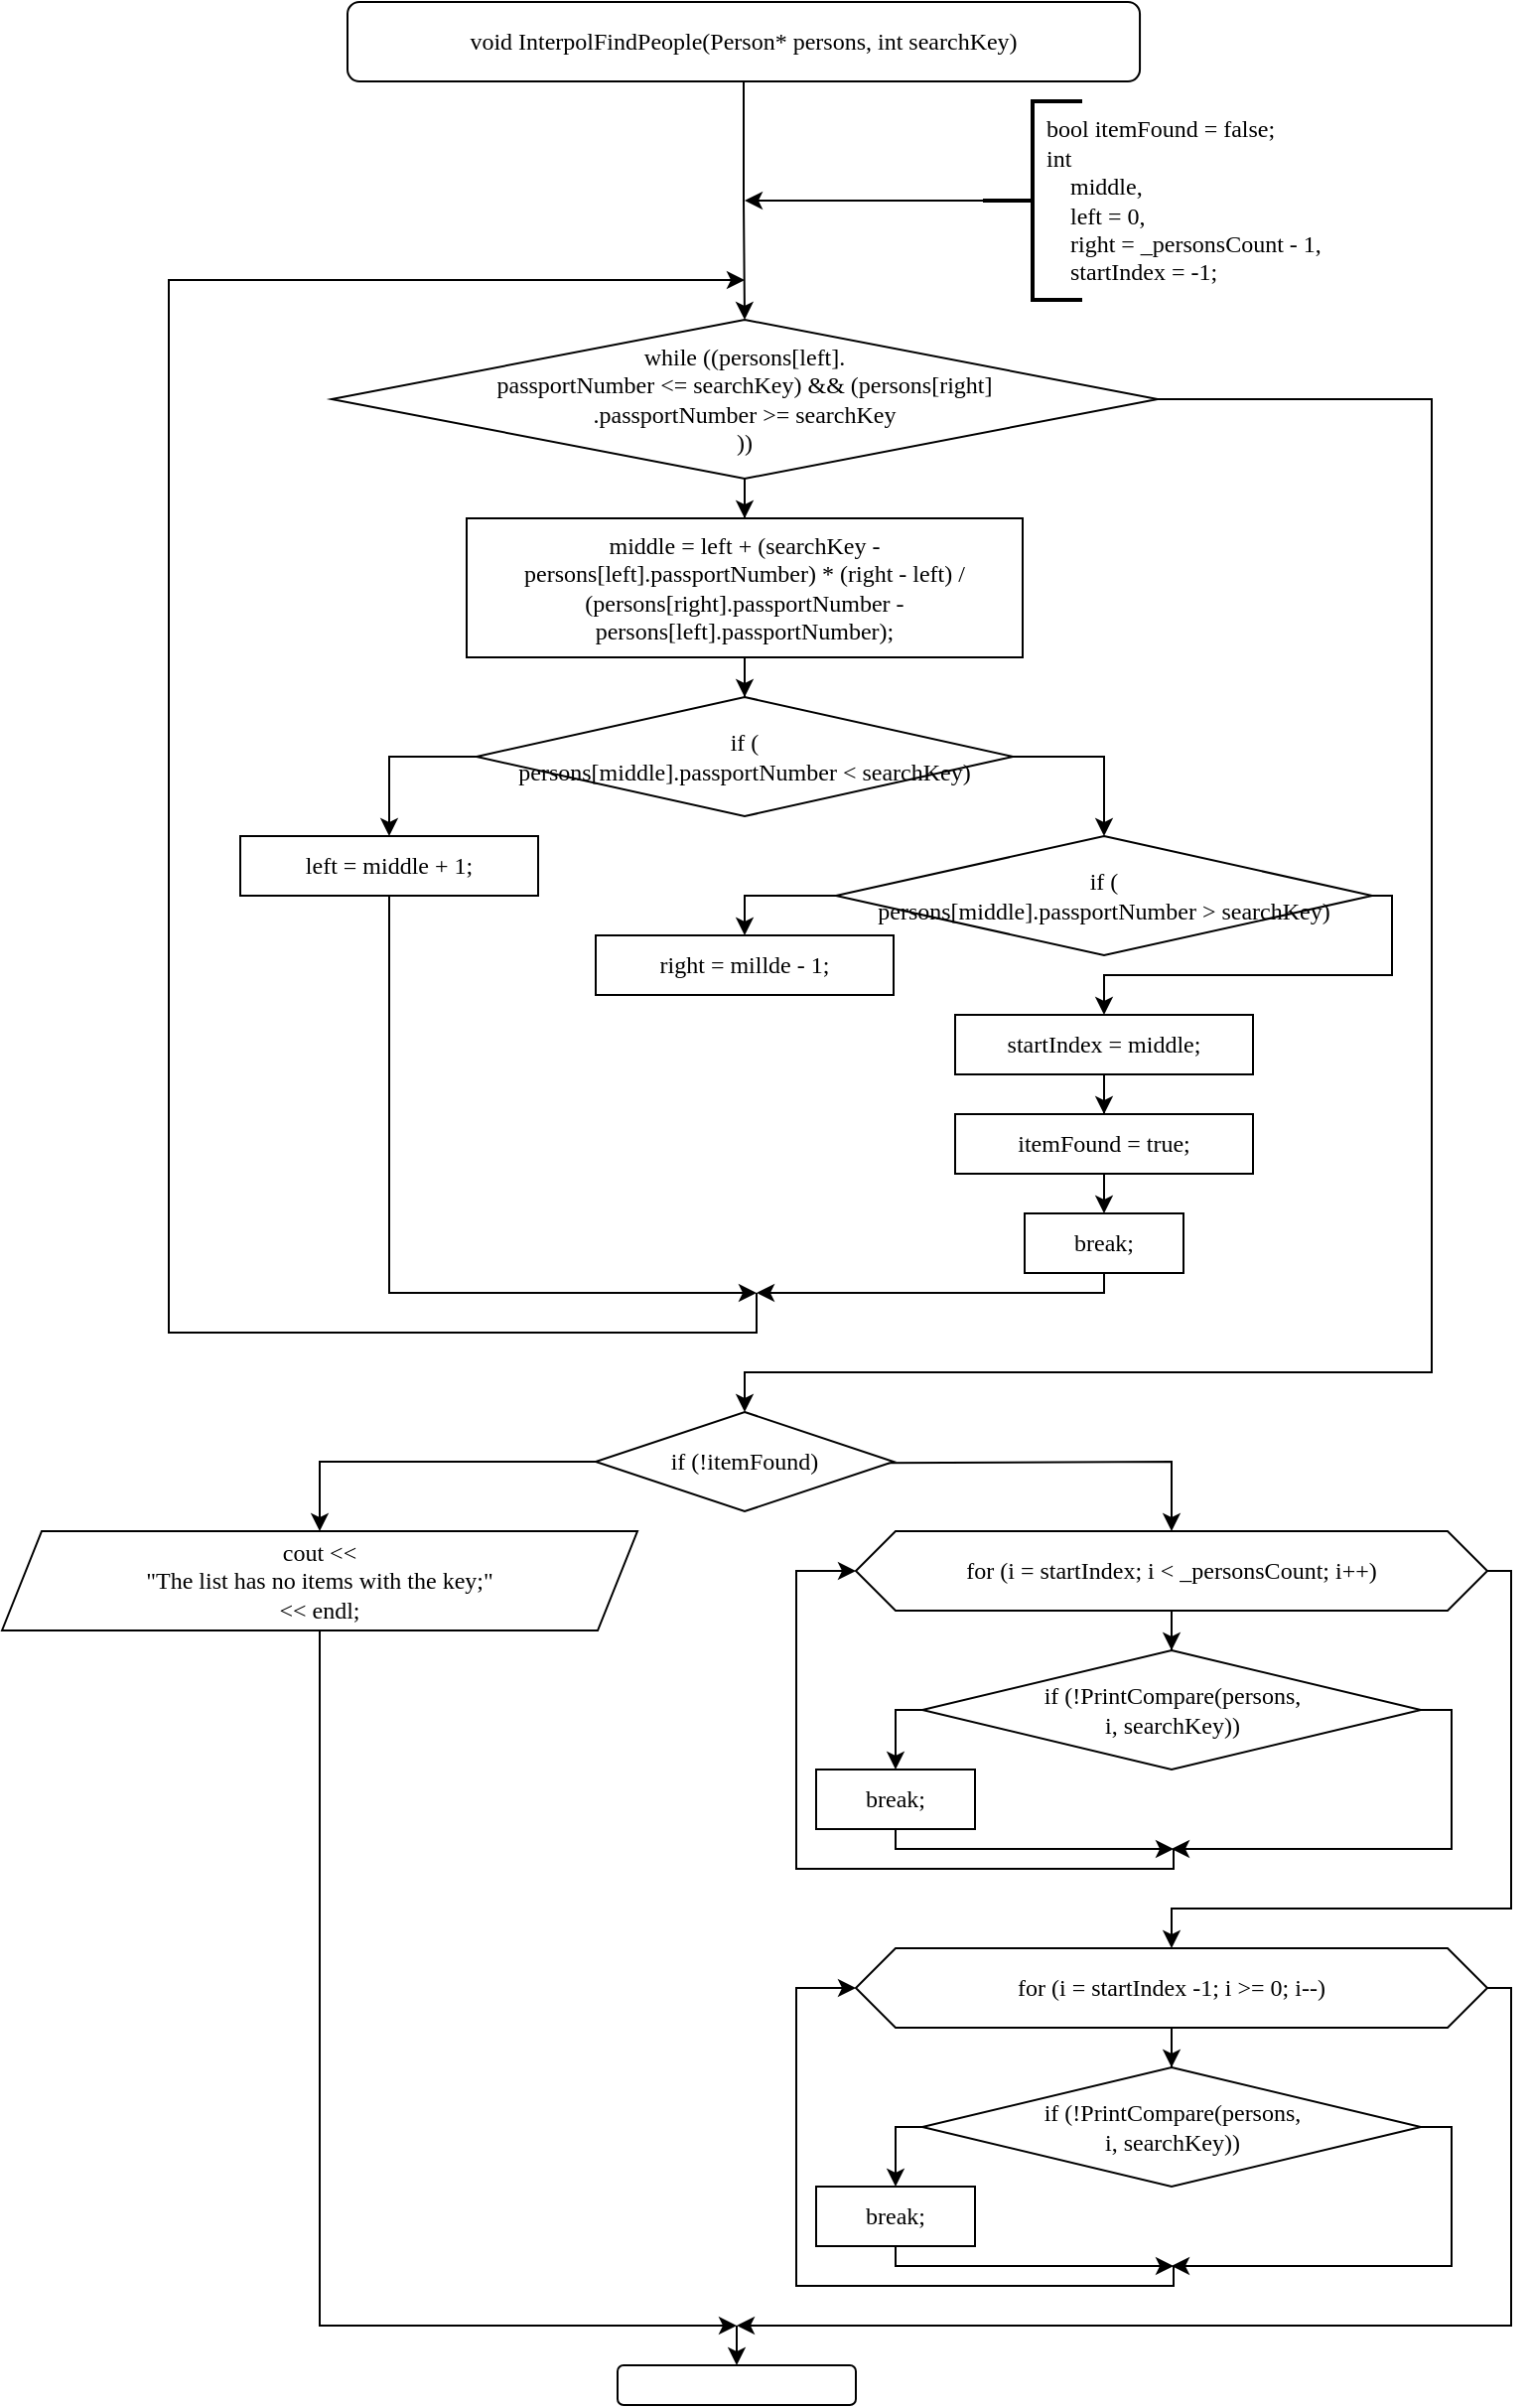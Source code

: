 <mxfile version="14.1.8" type="device"><diagram id="cBLXuPRaOCkXHlcunzSP" name="Страница 1"><mxGraphModel dx="1185" dy="693" grid="1" gridSize="10" guides="1" tooltips="1" connect="1" arrows="1" fold="1" page="1" pageScale="1" pageWidth="827" pageHeight="1169" math="0" shadow="0"><root><mxCell id="0"/><mxCell id="1" parent="0"/><mxCell id="CN5IiLnXMWXFR-YX5IBg-7" style="edgeStyle=orthogonalEdgeStyle;rounded=0;orthogonalLoop=1;jettySize=auto;html=1;entryX=0.5;entryY=0;entryDx=0;entryDy=0;fontFamily=Consolas;" edge="1" parent="1" source="CN5IiLnXMWXFR-YX5IBg-1" target="CN5IiLnXMWXFR-YX5IBg-6"><mxGeometry relative="1" as="geometry"/></mxCell><mxCell id="CN5IiLnXMWXFR-YX5IBg-1" value="void InterpolFindPeople(Person* persons, int searchKey)" style="rounded=1;whiteSpace=wrap;html=1;fontFamily=Consolas;" vertex="1" parent="1"><mxGeometry x="214" y="40" width="399.03" height="40" as="geometry"/></mxCell><mxCell id="CN5IiLnXMWXFR-YX5IBg-61" style="edgeStyle=orthogonalEdgeStyle;rounded=0;orthogonalLoop=1;jettySize=auto;html=1;fontFamily=Consolas;" edge="1" parent="1" source="CN5IiLnXMWXFR-YX5IBg-3"><mxGeometry relative="1" as="geometry"><mxPoint x="414" y="140" as="targetPoint"/></mxGeometry></mxCell><mxCell id="CN5IiLnXMWXFR-YX5IBg-3" value="" style="strokeWidth=2;html=1;shape=mxgraph.flowchart.annotation_2;align=left;labelPosition=right;pointerEvents=1;" vertex="1" parent="1"><mxGeometry x="534" y="90" width="50" height="100" as="geometry"/></mxCell><mxCell id="CN5IiLnXMWXFR-YX5IBg-4" value="&lt;div&gt;bool itemFound = false;&lt;/div&gt;&lt;div&gt;int&amp;nbsp;&lt;/div&gt;&lt;div&gt;&amp;nbsp; &amp;nbsp; middle,&lt;/div&gt;&lt;div&gt;&amp;nbsp; &amp;nbsp; left = 0,&lt;/div&gt;&lt;div&gt;&amp;nbsp; &amp;nbsp; right = _personsCount - 1,&lt;/div&gt;&lt;div&gt;&amp;nbsp; &amp;nbsp; startIndex = -1;&lt;/div&gt;" style="text;html=1;strokeColor=none;fillColor=none;align=left;verticalAlign=middle;whiteSpace=wrap;rounded=0;fontFamily=Consolas;" vertex="1" parent="1"><mxGeometry x="564" y="90" width="230" height="100" as="geometry"/></mxCell><mxCell id="CN5IiLnXMWXFR-YX5IBg-9" style="edgeStyle=orthogonalEdgeStyle;rounded=0;orthogonalLoop=1;jettySize=auto;html=1;fontFamily=Consolas;" edge="1" parent="1" source="CN5IiLnXMWXFR-YX5IBg-6" target="CN5IiLnXMWXFR-YX5IBg-8"><mxGeometry relative="1" as="geometry"/></mxCell><mxCell id="CN5IiLnXMWXFR-YX5IBg-32" style="edgeStyle=orthogonalEdgeStyle;rounded=0;orthogonalLoop=1;jettySize=auto;html=1;fontFamily=Consolas;entryX=0.5;entryY=0;entryDx=0;entryDy=0;" edge="1" parent="1" source="CN5IiLnXMWXFR-YX5IBg-6" target="CN5IiLnXMWXFR-YX5IBg-33"><mxGeometry relative="1" as="geometry"><mxPoint x="420" y="750" as="targetPoint"/><Array as="points"><mxPoint x="760" y="240"/><mxPoint x="760" y="730"/><mxPoint x="414" y="730"/></Array></mxGeometry></mxCell><mxCell id="CN5IiLnXMWXFR-YX5IBg-6" value="&lt;div&gt;while ((persons[left].&lt;/div&gt;&lt;div&gt;passportNumber &amp;lt;= searchKey) &amp;amp;&amp;amp; (persons[right]&lt;/div&gt;&lt;div&gt;.passportNumber &amp;gt;= searchKey&lt;/div&gt;&lt;div&gt;))&lt;/div&gt;" style="rhombus;whiteSpace=wrap;html=1;fontFamily=Consolas;align=center;" vertex="1" parent="1"><mxGeometry x="206" y="200" width="416" height="80" as="geometry"/></mxCell><mxCell id="CN5IiLnXMWXFR-YX5IBg-12" style="edgeStyle=orthogonalEdgeStyle;rounded=0;orthogonalLoop=1;jettySize=auto;html=1;entryX=0.5;entryY=0;entryDx=0;entryDy=0;fontFamily=Consolas;" edge="1" parent="1" source="CN5IiLnXMWXFR-YX5IBg-8" target="CN5IiLnXMWXFR-YX5IBg-11"><mxGeometry relative="1" as="geometry"/></mxCell><mxCell id="CN5IiLnXMWXFR-YX5IBg-8" value="middle = left + (searchKey - persons[left].passportNumber) * (right - left) / (persons[right].passportNumber - persons[left].passportNumber);" style="rounded=0;whiteSpace=wrap;html=1;fontFamily=Consolas;align=center;" vertex="1" parent="1"><mxGeometry x="274" y="300" width="280" height="70" as="geometry"/></mxCell><mxCell id="CN5IiLnXMWXFR-YX5IBg-15" style="edgeStyle=orthogonalEdgeStyle;rounded=0;orthogonalLoop=1;jettySize=auto;html=1;entryX=0.5;entryY=0;entryDx=0;entryDy=0;fontFamily=Consolas;" edge="1" parent="1" source="CN5IiLnXMWXFR-YX5IBg-11" target="CN5IiLnXMWXFR-YX5IBg-14"><mxGeometry relative="1" as="geometry"><Array as="points"><mxPoint x="235" y="420"/></Array></mxGeometry></mxCell><mxCell id="CN5IiLnXMWXFR-YX5IBg-17" style="edgeStyle=orthogonalEdgeStyle;rounded=0;orthogonalLoop=1;jettySize=auto;html=1;entryX=0.5;entryY=0;entryDx=0;entryDy=0;fontFamily=Consolas;" edge="1" parent="1" source="CN5IiLnXMWXFR-YX5IBg-11" target="CN5IiLnXMWXFR-YX5IBg-16"><mxGeometry relative="1" as="geometry"><Array as="points"><mxPoint x="595" y="420"/></Array></mxGeometry></mxCell><mxCell id="CN5IiLnXMWXFR-YX5IBg-11" value="if (&lt;br&gt;persons[middle].passportNumber &amp;lt; searchKey)" style="rhombus;whiteSpace=wrap;html=1;fontFamily=Consolas;align=center;" vertex="1" parent="1"><mxGeometry x="279" y="390" width="270" height="60" as="geometry"/></mxCell><mxCell id="CN5IiLnXMWXFR-YX5IBg-30" style="edgeStyle=orthogonalEdgeStyle;rounded=0;orthogonalLoop=1;jettySize=auto;html=1;fontFamily=Consolas;" edge="1" parent="1" source="CN5IiLnXMWXFR-YX5IBg-14"><mxGeometry relative="1" as="geometry"><mxPoint x="420" y="690" as="targetPoint"/><Array as="points"><mxPoint x="235" y="690"/></Array></mxGeometry></mxCell><mxCell id="CN5IiLnXMWXFR-YX5IBg-14" value="left = middle + 1;" style="rounded=0;whiteSpace=wrap;html=1;fontFamily=Consolas;align=center;" vertex="1" parent="1"><mxGeometry x="160" y="460" width="150" height="30" as="geometry"/></mxCell><mxCell id="CN5IiLnXMWXFR-YX5IBg-20" style="edgeStyle=orthogonalEdgeStyle;rounded=0;orthogonalLoop=1;jettySize=auto;html=1;fontFamily=Consolas;" edge="1" parent="1" source="CN5IiLnXMWXFR-YX5IBg-16" target="CN5IiLnXMWXFR-YX5IBg-19"><mxGeometry relative="1" as="geometry"><Array as="points"><mxPoint x="595" y="490"/><mxPoint x="414" y="490"/></Array></mxGeometry></mxCell><mxCell id="CN5IiLnXMWXFR-YX5IBg-21" style="edgeStyle=orthogonalEdgeStyle;rounded=0;orthogonalLoop=1;jettySize=auto;html=1;fontFamily=Consolas;entryX=0.5;entryY=0;entryDx=0;entryDy=0;" edge="1" parent="1" source="CN5IiLnXMWXFR-YX5IBg-16" target="CN5IiLnXMWXFR-YX5IBg-22"><mxGeometry relative="1" as="geometry"><mxPoint x="595" y="550" as="targetPoint"/><Array as="points"><mxPoint x="740" y="490"/><mxPoint x="740" y="530"/><mxPoint x="595" y="530"/></Array></mxGeometry></mxCell><mxCell id="CN5IiLnXMWXFR-YX5IBg-16" value="if (&lt;br&gt;persons[middle].passportNumber &amp;gt; searchKey)" style="rhombus;whiteSpace=wrap;html=1;fontFamily=Consolas;align=center;" vertex="1" parent="1"><mxGeometry x="460" y="460" width="270" height="60" as="geometry"/></mxCell><mxCell id="CN5IiLnXMWXFR-YX5IBg-19" value="right = millde - 1;" style="rounded=0;whiteSpace=wrap;html=1;fontFamily=Consolas;align=center;" vertex="1" parent="1"><mxGeometry x="339" y="510" width="150" height="30" as="geometry"/></mxCell><mxCell id="CN5IiLnXMWXFR-YX5IBg-24" style="edgeStyle=orthogonalEdgeStyle;rounded=0;orthogonalLoop=1;jettySize=auto;html=1;entryX=0.5;entryY=0;entryDx=0;entryDy=0;fontFamily=Consolas;" edge="1" parent="1" source="CN5IiLnXMWXFR-YX5IBg-22" target="CN5IiLnXMWXFR-YX5IBg-23"><mxGeometry relative="1" as="geometry"/></mxCell><mxCell id="CN5IiLnXMWXFR-YX5IBg-22" value="startIndex = middle;" style="rounded=0;whiteSpace=wrap;html=1;fontFamily=Consolas;align=center;" vertex="1" parent="1"><mxGeometry x="520" y="550" width="150" height="30" as="geometry"/></mxCell><mxCell id="CN5IiLnXMWXFR-YX5IBg-26" style="edgeStyle=orthogonalEdgeStyle;rounded=0;orthogonalLoop=1;jettySize=auto;html=1;entryX=0.5;entryY=0;entryDx=0;entryDy=0;fontFamily=Consolas;" edge="1" parent="1" source="CN5IiLnXMWXFR-YX5IBg-23"><mxGeometry relative="1" as="geometry"><mxPoint x="595" y="650" as="targetPoint"/></mxGeometry></mxCell><mxCell id="CN5IiLnXMWXFR-YX5IBg-23" value="itemFound = true;" style="rounded=0;whiteSpace=wrap;html=1;fontFamily=Consolas;align=center;" vertex="1" parent="1"><mxGeometry x="520" y="600" width="150" height="30" as="geometry"/></mxCell><mxCell id="CN5IiLnXMWXFR-YX5IBg-29" style="edgeStyle=orthogonalEdgeStyle;rounded=0;orthogonalLoop=1;jettySize=auto;html=1;fontFamily=Consolas;" edge="1" parent="1" source="CN5IiLnXMWXFR-YX5IBg-28"><mxGeometry relative="1" as="geometry"><mxPoint x="420" y="690" as="targetPoint"/><Array as="points"><mxPoint x="595" y="690"/></Array></mxGeometry></mxCell><mxCell id="CN5IiLnXMWXFR-YX5IBg-28" value="break;" style="rounded=0;whiteSpace=wrap;html=1;fontFamily=Consolas;align=center;" vertex="1" parent="1"><mxGeometry x="555" y="650" width="80" height="30" as="geometry"/></mxCell><mxCell id="CN5IiLnXMWXFR-YX5IBg-31" value="" style="endArrow=classic;html=1;fontFamily=Consolas;edgeStyle=orthogonalEdgeStyle;arcSize=0;" edge="1" parent="1"><mxGeometry width="50" height="50" relative="1" as="geometry"><mxPoint x="420" y="690" as="sourcePoint"/><mxPoint x="414" y="180" as="targetPoint"/><Array as="points"><mxPoint x="420" y="710"/><mxPoint x="124" y="710"/><mxPoint x="124" y="180"/></Array></mxGeometry></mxCell><mxCell id="CN5IiLnXMWXFR-YX5IBg-36" style="edgeStyle=orthogonalEdgeStyle;rounded=0;orthogonalLoop=1;jettySize=auto;html=1;fontFamily=Consolas;exitX=0;exitY=0.5;exitDx=0;exitDy=0;" edge="1" parent="1" source="CN5IiLnXMWXFR-YX5IBg-33" target="CN5IiLnXMWXFR-YX5IBg-35"><mxGeometry relative="1" as="geometry"><Array as="points"><mxPoint x="200" y="775"/></Array></mxGeometry></mxCell><mxCell id="CN5IiLnXMWXFR-YX5IBg-39" style="edgeStyle=orthogonalEdgeStyle;rounded=0;orthogonalLoop=1;jettySize=auto;html=1;entryX=0.5;entryY=0;entryDx=0;entryDy=0;fontFamily=Consolas;exitX=0.982;exitY=0.518;exitDx=0;exitDy=0;exitPerimeter=0;" edge="1" parent="1" source="CN5IiLnXMWXFR-YX5IBg-33" target="CN5IiLnXMWXFR-YX5IBg-37"><mxGeometry relative="1" as="geometry"><Array as="points"><mxPoint x="414" y="776"/><mxPoint x="629" y="775"/></Array></mxGeometry></mxCell><mxCell id="CN5IiLnXMWXFR-YX5IBg-33" value="if (!itemFound)" style="rhombus;whiteSpace=wrap;html=1;fontFamily=Consolas;align=center;" vertex="1" parent="1"><mxGeometry x="339" y="750" width="150" height="50" as="geometry"/></mxCell><mxCell id="CN5IiLnXMWXFR-YX5IBg-57" style="edgeStyle=orthogonalEdgeStyle;rounded=0;orthogonalLoop=1;jettySize=auto;html=1;fontFamily=Consolas;" edge="1" parent="1" source="CN5IiLnXMWXFR-YX5IBg-35"><mxGeometry relative="1" as="geometry"><mxPoint x="410" y="1210" as="targetPoint"/><Array as="points"><mxPoint x="200" y="1210"/></Array></mxGeometry></mxCell><mxCell id="CN5IiLnXMWXFR-YX5IBg-35" value="cout &amp;lt;&amp;lt; &lt;br&gt;&quot;The list has no items with the key;&quot; &lt;br&gt;&amp;lt;&amp;lt; endl;" style="shape=parallelogram;perimeter=parallelogramPerimeter;whiteSpace=wrap;html=1;fixedSize=1;fontFamily=Consolas;" vertex="1" parent="1"><mxGeometry x="40" y="810" width="320" height="50" as="geometry"/></mxCell><mxCell id="CN5IiLnXMWXFR-YX5IBg-41" style="edgeStyle=orthogonalEdgeStyle;rounded=0;orthogonalLoop=1;jettySize=auto;html=1;entryX=0.5;entryY=0;entryDx=0;entryDy=0;fontFamily=Consolas;" edge="1" parent="1" source="CN5IiLnXMWXFR-YX5IBg-37" target="CN5IiLnXMWXFR-YX5IBg-40"><mxGeometry relative="1" as="geometry"/></mxCell><mxCell id="CN5IiLnXMWXFR-YX5IBg-47" style="edgeStyle=orthogonalEdgeStyle;rounded=0;orthogonalLoop=1;jettySize=auto;html=1;fontFamily=Consolas;entryX=0.5;entryY=0;entryDx=0;entryDy=0;" edge="1" parent="1" source="CN5IiLnXMWXFR-YX5IBg-37" target="CN5IiLnXMWXFR-YX5IBg-50"><mxGeometry relative="1" as="geometry"><mxPoint x="629.0" y="1000" as="targetPoint"/><Array as="points"><mxPoint x="800" y="830"/><mxPoint x="800" y="1000"/><mxPoint x="629" y="1000"/></Array></mxGeometry></mxCell><mxCell id="CN5IiLnXMWXFR-YX5IBg-37" value="for (i = startIndex; i &amp;lt; _personsCount; i++)" style="shape=hexagon;perimeter=hexagonPerimeter2;whiteSpace=wrap;html=1;fixedSize=1;fontFamily=Consolas;" vertex="1" parent="1"><mxGeometry x="470" y="810" width="318" height="40" as="geometry"/></mxCell><mxCell id="CN5IiLnXMWXFR-YX5IBg-43" style="edgeStyle=orthogonalEdgeStyle;rounded=0;orthogonalLoop=1;jettySize=auto;html=1;entryX=0.5;entryY=0;entryDx=0;entryDy=0;fontFamily=Consolas;" edge="1" parent="1" source="CN5IiLnXMWXFR-YX5IBg-40" target="CN5IiLnXMWXFR-YX5IBg-42"><mxGeometry relative="1" as="geometry"><Array as="points"><mxPoint x="490" y="900"/></Array></mxGeometry></mxCell><mxCell id="CN5IiLnXMWXFR-YX5IBg-44" style="edgeStyle=orthogonalEdgeStyle;rounded=0;orthogonalLoop=1;jettySize=auto;html=1;fontFamily=Consolas;" edge="1" parent="1" source="CN5IiLnXMWXFR-YX5IBg-40"><mxGeometry relative="1" as="geometry"><mxPoint x="629" y="970" as="targetPoint"/><Array as="points"><mxPoint x="770" y="900"/><mxPoint x="770" y="970"/></Array></mxGeometry></mxCell><mxCell id="CN5IiLnXMWXFR-YX5IBg-40" value="if (!PrintCompare(persons, &lt;br&gt;i, searchKey))" style="rhombus;whiteSpace=wrap;html=1;fontFamily=Consolas;align=center;" vertex="1" parent="1"><mxGeometry x="503.5" y="870" width="251" height="60" as="geometry"/></mxCell><mxCell id="CN5IiLnXMWXFR-YX5IBg-45" style="edgeStyle=orthogonalEdgeStyle;rounded=0;orthogonalLoop=1;jettySize=auto;html=1;fontFamily=Consolas;" edge="1" parent="1" source="CN5IiLnXMWXFR-YX5IBg-42"><mxGeometry relative="1" as="geometry"><mxPoint x="630" y="970" as="targetPoint"/><Array as="points"><mxPoint x="490" y="970"/></Array></mxGeometry></mxCell><mxCell id="CN5IiLnXMWXFR-YX5IBg-42" value="break;" style="rounded=0;whiteSpace=wrap;html=1;fontFamily=Consolas;align=center;" vertex="1" parent="1"><mxGeometry x="450" y="930" width="80" height="30" as="geometry"/></mxCell><mxCell id="CN5IiLnXMWXFR-YX5IBg-46" value="" style="endArrow=classic;html=1;fontFamily=Consolas;arcSize=0;edgeStyle=orthogonalEdgeStyle;entryX=0;entryY=0.5;entryDx=0;entryDy=0;" edge="1" parent="1" target="CN5IiLnXMWXFR-YX5IBg-37"><mxGeometry width="50" height="50" relative="1" as="geometry"><mxPoint x="630" y="970" as="sourcePoint"/><mxPoint x="440" y="830" as="targetPoint"/><Array as="points"><mxPoint x="630" y="980"/><mxPoint x="440" y="980"/><mxPoint x="440" y="830"/></Array></mxGeometry></mxCell><mxCell id="CN5IiLnXMWXFR-YX5IBg-48" style="edgeStyle=orthogonalEdgeStyle;rounded=0;orthogonalLoop=1;jettySize=auto;html=1;entryX=0.5;entryY=0;entryDx=0;entryDy=0;fontFamily=Consolas;" edge="1" parent="1" source="CN5IiLnXMWXFR-YX5IBg-50" target="CN5IiLnXMWXFR-YX5IBg-53"><mxGeometry relative="1" as="geometry"/></mxCell><mxCell id="CN5IiLnXMWXFR-YX5IBg-49" style="edgeStyle=orthogonalEdgeStyle;rounded=0;orthogonalLoop=1;jettySize=auto;html=1;fontFamily=Consolas;" edge="1" parent="1" source="CN5IiLnXMWXFR-YX5IBg-50"><mxGeometry relative="1" as="geometry"><mxPoint x="410" y="1210" as="targetPoint"/><Array as="points"><mxPoint x="800" y="1040"/><mxPoint x="800" y="1210"/></Array></mxGeometry></mxCell><mxCell id="CN5IiLnXMWXFR-YX5IBg-50" value="for (i = startIndex -1; i &amp;gt;= 0; i--)" style="shape=hexagon;perimeter=hexagonPerimeter2;whiteSpace=wrap;html=1;fixedSize=1;fontFamily=Consolas;" vertex="1" parent="1"><mxGeometry x="470" y="1020" width="318" height="40" as="geometry"/></mxCell><mxCell id="CN5IiLnXMWXFR-YX5IBg-51" style="edgeStyle=orthogonalEdgeStyle;rounded=0;orthogonalLoop=1;jettySize=auto;html=1;entryX=0.5;entryY=0;entryDx=0;entryDy=0;fontFamily=Consolas;" edge="1" parent="1" source="CN5IiLnXMWXFR-YX5IBg-53" target="CN5IiLnXMWXFR-YX5IBg-55"><mxGeometry relative="1" as="geometry"><Array as="points"><mxPoint x="490" y="1110"/></Array></mxGeometry></mxCell><mxCell id="CN5IiLnXMWXFR-YX5IBg-52" style="edgeStyle=orthogonalEdgeStyle;rounded=0;orthogonalLoop=1;jettySize=auto;html=1;fontFamily=Consolas;" edge="1" parent="1" source="CN5IiLnXMWXFR-YX5IBg-53"><mxGeometry relative="1" as="geometry"><mxPoint x="629" y="1180" as="targetPoint"/><Array as="points"><mxPoint x="770" y="1110"/><mxPoint x="770" y="1180"/></Array></mxGeometry></mxCell><mxCell id="CN5IiLnXMWXFR-YX5IBg-53" value="if (!PrintCompare(persons, &lt;br&gt;i, searchKey))" style="rhombus;whiteSpace=wrap;html=1;fontFamily=Consolas;align=center;" vertex="1" parent="1"><mxGeometry x="503.5" y="1080" width="251" height="60" as="geometry"/></mxCell><mxCell id="CN5IiLnXMWXFR-YX5IBg-54" style="edgeStyle=orthogonalEdgeStyle;rounded=0;orthogonalLoop=1;jettySize=auto;html=1;fontFamily=Consolas;" edge="1" parent="1" source="CN5IiLnXMWXFR-YX5IBg-55"><mxGeometry relative="1" as="geometry"><mxPoint x="630" y="1180" as="targetPoint"/><Array as="points"><mxPoint x="490" y="1180"/></Array></mxGeometry></mxCell><mxCell id="CN5IiLnXMWXFR-YX5IBg-55" value="break;" style="rounded=0;whiteSpace=wrap;html=1;fontFamily=Consolas;align=center;" vertex="1" parent="1"><mxGeometry x="450" y="1140" width="80" height="30" as="geometry"/></mxCell><mxCell id="CN5IiLnXMWXFR-YX5IBg-56" value="" style="endArrow=classic;html=1;fontFamily=Consolas;arcSize=0;edgeStyle=orthogonalEdgeStyle;entryX=0;entryY=0.5;entryDx=0;entryDy=0;" edge="1" parent="1" target="CN5IiLnXMWXFR-YX5IBg-50"><mxGeometry width="50" height="50" relative="1" as="geometry"><mxPoint x="630" y="1180" as="sourcePoint"/><mxPoint x="440" y="1040" as="targetPoint"/><Array as="points"><mxPoint x="630" y="1190"/><mxPoint x="440" y="1190"/><mxPoint x="440" y="1040"/></Array></mxGeometry></mxCell><mxCell id="CN5IiLnXMWXFR-YX5IBg-58" value="" style="endArrow=classic;html=1;fontFamily=Consolas;" edge="1" parent="1"><mxGeometry width="50" height="50" relative="1" as="geometry"><mxPoint x="410" y="1210" as="sourcePoint"/><mxPoint x="410" y="1230" as="targetPoint"/></mxGeometry></mxCell><mxCell id="CN5IiLnXMWXFR-YX5IBg-60" value="" style="rounded=1;whiteSpace=wrap;html=1;fontFamily=Consolas;align=center;" vertex="1" parent="1"><mxGeometry x="350" y="1230" width="120" height="20" as="geometry"/></mxCell></root></mxGraphModel></diagram></mxfile>
